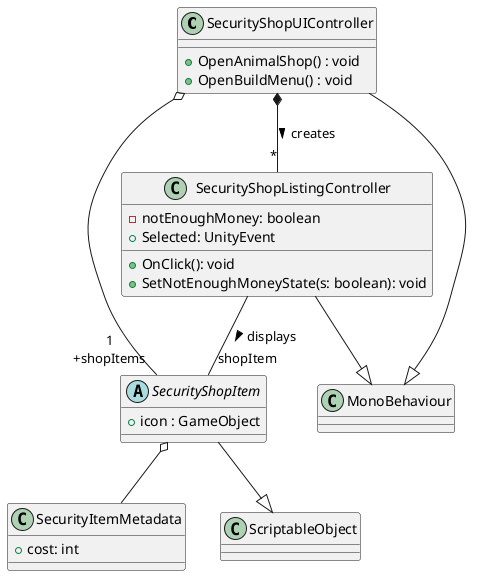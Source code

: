 @startuml security_shop

class SecurityShopUIController{
    + OpenAnimalShop() : void
    + OpenBuildMenu() : void
}

class SecurityShopListingController{
    -notEnoughMoney: boolean
    +Selected: UnityEvent
    +OnClick(): void
    +SetNotEnoughMoneyState(s: boolean): void
}

abstract class SecurityShopItem{
    + icon : GameObject
}

class SecurityItemMetadata{
    +cost: int
}

SecurityShopItem --|> ScriptableObject
SecurityShopUIController --|> MonoBehaviour
SecurityShopListingController --|> MonoBehaviour

SecurityShopUIController  o-- "1\n+shopItems" SecurityShopItem

SecurityShopUIController *-- "*" SecurityShopListingController : creates >

SecurityShopListingController -- "shopItem" SecurityShopItem : displays >


SecurityShopItem o-- SecurityItemMetadata
@enduml